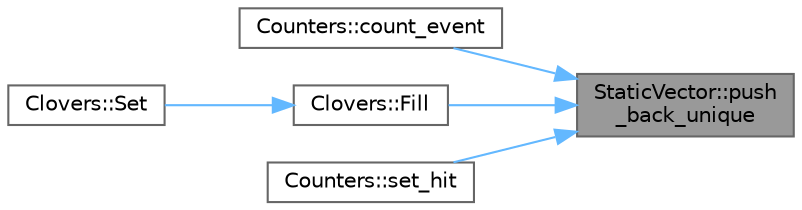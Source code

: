 digraph "StaticVector::push_back_unique"
{
 // LATEX_PDF_SIZE
  bgcolor="transparent";
  edge [fontname=Helvetica,fontsize=10,labelfontname=Helvetica,labelfontsize=10];
  node [fontname=Helvetica,fontsize=10,shape=box,height=0.2,width=0.4];
  rankdir="RL";
  Node1 [id="Node000001",label="StaticVector::push\l_back_unique",height=0.2,width=0.4,color="gray40", fillcolor="grey60", style="filled", fontcolor="black",tooltip=" "];
  Node1 -> Node2 [id="edge1_Node000001_Node000002",dir="back",color="steelblue1",style="solid",tooltip=" "];
  Node2 [id="Node000002",label="Counters::count_event",height=0.2,width=0.4,color="grey40", fillcolor="white", style="filled",URL="$class_counters.html#a438d855f700f802261df045b1f52723e",tooltip=" "];
  Node1 -> Node3 [id="edge2_Node000001_Node000003",dir="back",color="steelblue1",style="solid",tooltip=" "];
  Node3 [id="Node000003",label="Clovers::Fill",height=0.2,width=0.4,color="grey40", fillcolor="white", style="filled",URL="$class_clovers.html#adb6ccb49a7f26ae97ed60ad01a2ae4f7",tooltip=" "];
  Node3 -> Node4 [id="edge3_Node000003_Node000004",dir="back",color="steelblue1",style="solid",tooltip=" "];
  Node4 [id="Node000004",label="Clovers::Set",height=0.2,width=0.4,color="grey40", fillcolor="white", style="filled",URL="$class_clovers.html#a977acc3d37abce501ac0e064d2dbf3f9",tooltip=" "];
  Node1 -> Node5 [id="edge4_Node000001_Node000005",dir="back",color="steelblue1",style="solid",tooltip=" "];
  Node5 [id="Node000005",label="Counters::set_hit",height=0.2,width=0.4,color="grey40", fillcolor="white", style="filled",URL="$class_counters.html#a64f2e9cf1e132725e4b5a6b0fcdb9ea5",tooltip=" "];
}

